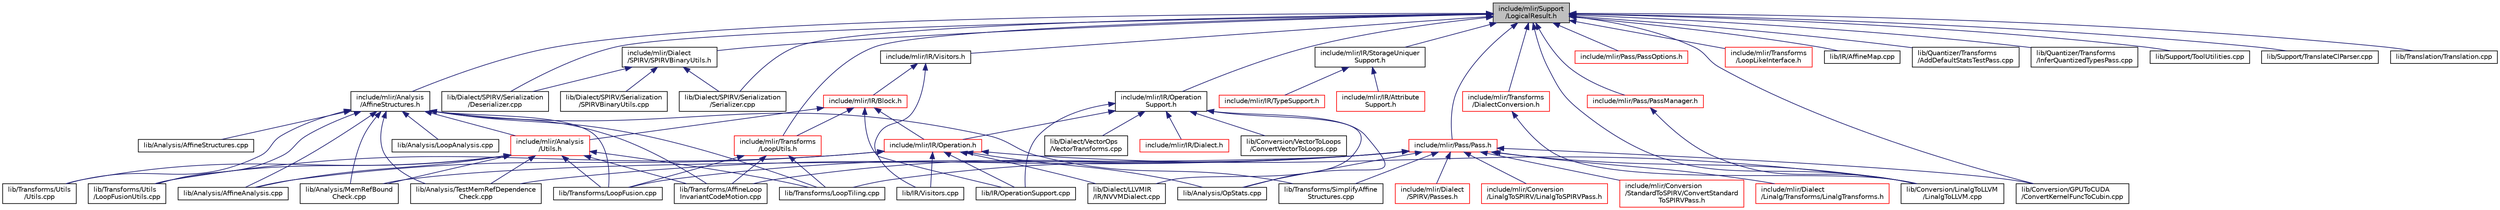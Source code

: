 digraph "include/mlir/Support/LogicalResult.h"
{
  bgcolor="transparent";
  edge [fontname="Helvetica",fontsize="10",labelfontname="Helvetica",labelfontsize="10"];
  node [fontname="Helvetica",fontsize="10",shape=record];
  Node4 [label="include/mlir/Support\l/LogicalResult.h",height=0.2,width=0.4,color="black", fillcolor="grey75", style="filled", fontcolor="black"];
  Node4 -> Node5 [dir="back",color="midnightblue",fontsize="10",style="solid",fontname="Helvetica"];
  Node5 [label="include/mlir/Analysis\l/AffineStructures.h",height=0.2,width=0.4,color="black",URL="$AffineStructures_8h.html"];
  Node5 -> Node6 [dir="back",color="midnightblue",fontsize="10",style="solid",fontname="Helvetica"];
  Node6 [label="include/mlir/Analysis\l/Utils.h",height=0.2,width=0.4,color="red",URL="$Analysis_2Utils_8h.html"];
  Node6 -> Node7 [dir="back",color="midnightblue",fontsize="10",style="solid",fontname="Helvetica"];
  Node7 [label="lib/Analysis/AffineAnalysis.cpp",height=0.2,width=0.4,color="black",URL="$AffineAnalysis_8cpp.html"];
  Node6 -> Node8 [dir="back",color="midnightblue",fontsize="10",style="solid",fontname="Helvetica"];
  Node8 [label="lib/Analysis/MemRefBound\lCheck.cpp",height=0.2,width=0.4,color="black",URL="$MemRefBoundCheck_8cpp.html"];
  Node6 -> Node9 [dir="back",color="midnightblue",fontsize="10",style="solid",fontname="Helvetica"];
  Node9 [label="lib/Analysis/TestMemRefDependence\lCheck.cpp",height=0.2,width=0.4,color="black",URL="$TestMemRefDependenceCheck_8cpp.html"];
  Node6 -> Node13 [dir="back",color="midnightblue",fontsize="10",style="solid",fontname="Helvetica"];
  Node13 [label="lib/Transforms/AffineLoop\lInvariantCodeMotion.cpp",height=0.2,width=0.4,color="black",URL="$AffineLoopInvariantCodeMotion_8cpp.html"];
  Node6 -> Node14 [dir="back",color="midnightblue",fontsize="10",style="solid",fontname="Helvetica"];
  Node14 [label="lib/Transforms/LoopFusion.cpp",height=0.2,width=0.4,color="black",URL="$LoopFusion_8cpp.html"];
  Node6 -> Node15 [dir="back",color="midnightblue",fontsize="10",style="solid",fontname="Helvetica"];
  Node15 [label="lib/Transforms/LoopTiling.cpp",height=0.2,width=0.4,color="black",URL="$LoopTiling_8cpp.html"];
  Node6 -> Node18 [dir="back",color="midnightblue",fontsize="10",style="solid",fontname="Helvetica"];
  Node18 [label="lib/Transforms/Utils\l/LoopFusionUtils.cpp",height=0.2,width=0.4,color="black",URL="$LoopFusionUtils_8cpp.html"];
  Node6 -> Node20 [dir="back",color="midnightblue",fontsize="10",style="solid",fontname="Helvetica"];
  Node20 [label="lib/Transforms/Utils\l/Utils.cpp",height=0.2,width=0.4,color="black",URL="$Transforms_2Utils_2Utils_8cpp.html"];
  Node5 -> Node7 [dir="back",color="midnightblue",fontsize="10",style="solid",fontname="Helvetica"];
  Node5 -> Node22 [dir="back",color="midnightblue",fontsize="10",style="solid",fontname="Helvetica"];
  Node22 [label="lib/Analysis/AffineStructures.cpp",height=0.2,width=0.4,color="black",URL="$AffineStructures_8cpp.html"];
  Node5 -> Node23 [dir="back",color="midnightblue",fontsize="10",style="solid",fontname="Helvetica"];
  Node23 [label="lib/Analysis/LoopAnalysis.cpp",height=0.2,width=0.4,color="black",URL="$LoopAnalysis_8cpp.html"];
  Node5 -> Node8 [dir="back",color="midnightblue",fontsize="10",style="solid",fontname="Helvetica"];
  Node5 -> Node9 [dir="back",color="midnightblue",fontsize="10",style="solid",fontname="Helvetica"];
  Node5 -> Node13 [dir="back",color="midnightblue",fontsize="10",style="solid",fontname="Helvetica"];
  Node5 -> Node14 [dir="back",color="midnightblue",fontsize="10",style="solid",fontname="Helvetica"];
  Node5 -> Node15 [dir="back",color="midnightblue",fontsize="10",style="solid",fontname="Helvetica"];
  Node5 -> Node24 [dir="back",color="midnightblue",fontsize="10",style="solid",fontname="Helvetica"];
  Node24 [label="lib/Transforms/SimplifyAffine\lStructures.cpp",height=0.2,width=0.4,color="black",URL="$SimplifyAffineStructures_8cpp.html"];
  Node5 -> Node18 [dir="back",color="midnightblue",fontsize="10",style="solid",fontname="Helvetica"];
  Node5 -> Node20 [dir="back",color="midnightblue",fontsize="10",style="solid",fontname="Helvetica"];
  Node4 -> Node25 [dir="back",color="midnightblue",fontsize="10",style="solid",fontname="Helvetica"];
  Node25 [label="include/mlir/Dialect\l/SPIRV/SPIRVBinaryUtils.h",height=0.2,width=0.4,color="black",URL="$SPIRVBinaryUtils_8h.html"];
  Node25 -> Node26 [dir="back",color="midnightblue",fontsize="10",style="solid",fontname="Helvetica"];
  Node26 [label="lib/Dialect/SPIRV/Serialization\l/Deserializer.cpp",height=0.2,width=0.4,color="black",URL="$Deserializer_8cpp.html"];
  Node25 -> Node27 [dir="back",color="midnightblue",fontsize="10",style="solid",fontname="Helvetica"];
  Node27 [label="lib/Dialect/SPIRV/Serialization\l/Serializer.cpp",height=0.2,width=0.4,color="black",URL="$Serializer_8cpp.html"];
  Node25 -> Node28 [dir="back",color="midnightblue",fontsize="10",style="solid",fontname="Helvetica"];
  Node28 [label="lib/Dialect/SPIRV/Serialization\l/SPIRVBinaryUtils.cpp",height=0.2,width=0.4,color="black",URL="$SPIRVBinaryUtils_8cpp.html"];
  Node4 -> Node29 [dir="back",color="midnightblue",fontsize="10",style="solid",fontname="Helvetica"];
  Node29 [label="include/mlir/IR/Operation\lSupport.h",height=0.2,width=0.4,color="black",URL="$OperationSupport_8h.html"];
  Node29 -> Node30 [dir="back",color="midnightblue",fontsize="10",style="solid",fontname="Helvetica"];
  Node30 [label="include/mlir/IR/Dialect.h",height=0.2,width=0.4,color="red",URL="$IR_2Dialect_8h.html"];
  Node29 -> Node176 [dir="back",color="midnightblue",fontsize="10",style="solid",fontname="Helvetica"];
  Node176 [label="include/mlir/IR/Operation.h",height=0.2,width=0.4,color="red",URL="$Operation_8h.html"];
  Node176 -> Node7 [dir="back",color="midnightblue",fontsize="10",style="solid",fontname="Helvetica"];
  Node176 -> Node188 [dir="back",color="midnightblue",fontsize="10",style="solid",fontname="Helvetica"];
  Node188 [label="lib/Analysis/OpStats.cpp",height=0.2,width=0.4,color="black",URL="$OpStats_8cpp.html"];
  Node176 -> Node47 [dir="back",color="midnightblue",fontsize="10",style="solid",fontname="Helvetica"];
  Node47 [label="lib/Conversion/LinalgToLLVM\l/LinalgToLLVM.cpp",height=0.2,width=0.4,color="black",URL="$LinalgToLLVM_8cpp.html"];
  Node176 -> Node98 [dir="back",color="midnightblue",fontsize="10",style="solid",fontname="Helvetica"];
  Node98 [label="lib/Dialect/LLVMIR\l/IR/NVVMDialect.cpp",height=0.2,width=0.4,color="black",URL="$NVVMDialect_8cpp.html"];
  Node176 -> Node246 [dir="back",color="midnightblue",fontsize="10",style="solid",fontname="Helvetica"];
  Node246 [label="lib/IR/OperationSupport.cpp",height=0.2,width=0.4,color="black",URL="$OperationSupport_8cpp.html"];
  Node176 -> Node249 [dir="back",color="midnightblue",fontsize="10",style="solid",fontname="Helvetica"];
  Node249 [label="lib/IR/Visitors.cpp",height=0.2,width=0.4,color="black",URL="$Visitors_8cpp.html"];
  Node176 -> Node18 [dir="back",color="midnightblue",fontsize="10",style="solid",fontname="Helvetica"];
  Node29 -> Node188 [dir="back",color="midnightblue",fontsize="10",style="solid",fontname="Helvetica"];
  Node29 -> Node40 [dir="back",color="midnightblue",fontsize="10",style="solid",fontname="Helvetica"];
  Node40 [label="lib/Conversion/VectorToLoops\l/ConvertVectorToLoops.cpp",height=0.2,width=0.4,color="black",URL="$ConvertVectorToLoops_8cpp.html"];
  Node29 -> Node98 [dir="back",color="midnightblue",fontsize="10",style="solid",fontname="Helvetica"];
  Node29 -> Node57 [dir="back",color="midnightblue",fontsize="10",style="solid",fontname="Helvetica"];
  Node57 [label="lib/Dialect/VectorOps\l/VectorTransforms.cpp",height=0.2,width=0.4,color="black",URL="$VectorTransforms_8cpp.html"];
  Node29 -> Node246 [dir="back",color="midnightblue",fontsize="10",style="solid",fontname="Helvetica"];
  Node4 -> Node251 [dir="back",color="midnightblue",fontsize="10",style="solid",fontname="Helvetica"];
  Node251 [label="include/mlir/IR/StorageUniquer\lSupport.h",height=0.2,width=0.4,color="black",URL="$StorageUniquerSupport_8h.html"];
  Node251 -> Node252 [dir="back",color="midnightblue",fontsize="10",style="solid",fontname="Helvetica"];
  Node252 [label="include/mlir/IR/Attribute\lSupport.h",height=0.2,width=0.4,color="red",URL="$AttributeSupport_8h.html"];
  Node251 -> Node281 [dir="back",color="midnightblue",fontsize="10",style="solid",fontname="Helvetica"];
  Node281 [label="include/mlir/IR/TypeSupport.h",height=0.2,width=0.4,color="red",URL="$TypeSupport_8h.html"];
  Node4 -> Node289 [dir="back",color="midnightblue",fontsize="10",style="solid",fontname="Helvetica"];
  Node289 [label="include/mlir/IR/Visitors.h",height=0.2,width=0.4,color="black",URL="$Visitors_8h.html"];
  Node289 -> Node265 [dir="back",color="midnightblue",fontsize="10",style="solid",fontname="Helvetica"];
  Node265 [label="include/mlir/IR/Block.h",height=0.2,width=0.4,color="red",URL="$Block_8h.html"];
  Node265 -> Node6 [dir="back",color="midnightblue",fontsize="10",style="solid",fontname="Helvetica"];
  Node265 -> Node176 [dir="back",color="midnightblue",fontsize="10",style="solid",fontname="Helvetica"];
  Node265 -> Node272 [dir="back",color="midnightblue",fontsize="10",style="solid",fontname="Helvetica"];
  Node272 [label="include/mlir/Transforms\l/LoopUtils.h",height=0.2,width=0.4,color="red",URL="$LoopUtils_8h.html"];
  Node272 -> Node13 [dir="back",color="midnightblue",fontsize="10",style="solid",fontname="Helvetica"];
  Node272 -> Node14 [dir="back",color="midnightblue",fontsize="10",style="solid",fontname="Helvetica"];
  Node272 -> Node15 [dir="back",color="midnightblue",fontsize="10",style="solid",fontname="Helvetica"];
  Node265 -> Node246 [dir="back",color="midnightblue",fontsize="10",style="solid",fontname="Helvetica"];
  Node289 -> Node249 [dir="back",color="midnightblue",fontsize="10",style="solid",fontname="Helvetica"];
  Node4 -> Node183 [dir="back",color="midnightblue",fontsize="10",style="solid",fontname="Helvetica"];
  Node183 [label="include/mlir/Pass/Pass.h",height=0.2,width=0.4,color="red",URL="$Pass_8h.html"];
  Node183 -> Node184 [dir="back",color="midnightblue",fontsize="10",style="solid",fontname="Helvetica"];
  Node184 [label="include/mlir/Conversion\l/LinalgToSPIRV/LinalgToSPIRVPass.h",height=0.2,width=0.4,color="red",URL="$LinalgToSPIRVPass_8h.html"];
  Node183 -> Node185 [dir="back",color="midnightblue",fontsize="10",style="solid",fontname="Helvetica"];
  Node185 [label="include/mlir/Conversion\l/StandardToSPIRV/ConvertStandard\lToSPIRVPass.h",height=0.2,width=0.4,color="red",URL="$ConvertStandardToSPIRVPass_8h.html"];
  Node183 -> Node83 [dir="back",color="midnightblue",fontsize="10",style="solid",fontname="Helvetica"];
  Node83 [label="include/mlir/Dialect\l/Linalg/Transforms/LinalgTransforms.h",height=0.2,width=0.4,color="red",URL="$LinalgTransforms_8h.html"];
  Node183 -> Node186 [dir="back",color="midnightblue",fontsize="10",style="solid",fontname="Helvetica"];
  Node186 [label="include/mlir/Dialect\l/SPIRV/Passes.h",height=0.2,width=0.4,color="red",URL="$Dialect_2SPIRV_2Passes_8h.html"];
  Node183 -> Node8 [dir="back",color="midnightblue",fontsize="10",style="solid",fontname="Helvetica"];
  Node183 -> Node188 [dir="back",color="midnightblue",fontsize="10",style="solid",fontname="Helvetica"];
  Node183 -> Node9 [dir="back",color="midnightblue",fontsize="10",style="solid",fontname="Helvetica"];
  Node183 -> Node71 [dir="back",color="midnightblue",fontsize="10",style="solid",fontname="Helvetica"];
  Node71 [label="lib/Conversion/GPUToCUDA\l/ConvertKernelFuncToCubin.cpp",height=0.2,width=0.4,color="black",URL="$ConvertKernelFuncToCubin_8cpp.html"];
  Node183 -> Node47 [dir="back",color="midnightblue",fontsize="10",style="solid",fontname="Helvetica"];
  Node183 -> Node13 [dir="back",color="midnightblue",fontsize="10",style="solid",fontname="Helvetica"];
  Node183 -> Node14 [dir="back",color="midnightblue",fontsize="10",style="solid",fontname="Helvetica"];
  Node183 -> Node15 [dir="back",color="midnightblue",fontsize="10",style="solid",fontname="Helvetica"];
  Node183 -> Node24 [dir="back",color="midnightblue",fontsize="10",style="solid",fontname="Helvetica"];
  Node4 -> Node290 [dir="back",color="midnightblue",fontsize="10",style="solid",fontname="Helvetica"];
  Node290 [label="include/mlir/Pass/PassManager.h",height=0.2,width=0.4,color="red",URL="$PassManager_8h.html"];
  Node290 -> Node47 [dir="back",color="midnightblue",fontsize="10",style="solid",fontname="Helvetica"];
  Node4 -> Node291 [dir="back",color="midnightblue",fontsize="10",style="solid",fontname="Helvetica"];
  Node291 [label="include/mlir/Pass/PassOptions.h",height=0.2,width=0.4,color="red",URL="$PassOptions_8h.html"];
  Node4 -> Node215 [dir="back",color="midnightblue",fontsize="10",style="solid",fontname="Helvetica"];
  Node215 [label="include/mlir/Transforms\l/DialectConversion.h",height=0.2,width=0.4,color="red",URL="$DialectConversion_8h.html"];
  Node215 -> Node47 [dir="back",color="midnightblue",fontsize="10",style="solid",fontname="Helvetica"];
  Node4 -> Node239 [dir="back",color="midnightblue",fontsize="10",style="solid",fontname="Helvetica"];
  Node239 [label="include/mlir/Transforms\l/LoopLikeInterface.h",height=0.2,width=0.4,color="red",URL="$LoopLikeInterface_8h.html"];
  Node4 -> Node272 [dir="back",color="midnightblue",fontsize="10",style="solid",fontname="Helvetica"];
  Node4 -> Node71 [dir="back",color="midnightblue",fontsize="10",style="solid",fontname="Helvetica"];
  Node4 -> Node47 [dir="back",color="midnightblue",fontsize="10",style="solid",fontname="Helvetica"];
  Node4 -> Node26 [dir="back",color="midnightblue",fontsize="10",style="solid",fontname="Helvetica"];
  Node4 -> Node27 [dir="back",color="midnightblue",fontsize="10",style="solid",fontname="Helvetica"];
  Node4 -> Node279 [dir="back",color="midnightblue",fontsize="10",style="solid",fontname="Helvetica"];
  Node279 [label="lib/IR/AffineMap.cpp",height=0.2,width=0.4,color="black",URL="$AffineMap_8cpp.html"];
  Node4 -> Node118 [dir="back",color="midnightblue",fontsize="10",style="solid",fontname="Helvetica"];
  Node118 [label="lib/Quantizer/Transforms\l/AddDefaultStatsTestPass.cpp",height=0.2,width=0.4,color="black",URL="$AddDefaultStatsTestPass_8cpp.html"];
  Node4 -> Node119 [dir="back",color="midnightblue",fontsize="10",style="solid",fontname="Helvetica"];
  Node119 [label="lib/Quantizer/Transforms\l/InferQuantizedTypesPass.cpp",height=0.2,width=0.4,color="black",URL="$InferQuantizedTypesPass_8cpp.html"];
  Node4 -> Node293 [dir="back",color="midnightblue",fontsize="10",style="solid",fontname="Helvetica"];
  Node293 [label="lib/Support/ToolUtilities.cpp",height=0.2,width=0.4,color="black",URL="$ToolUtilities_8cpp.html"];
  Node4 -> Node236 [dir="back",color="midnightblue",fontsize="10",style="solid",fontname="Helvetica"];
  Node236 [label="lib/Support/TranslateClParser.cpp",height=0.2,width=0.4,color="black",URL="$TranslateClParser_8cpp.html"];
  Node4 -> Node237 [dir="back",color="midnightblue",fontsize="10",style="solid",fontname="Helvetica"];
  Node237 [label="lib/Translation/Translation.cpp",height=0.2,width=0.4,color="black",URL="$Translation_8cpp.html"];
}
